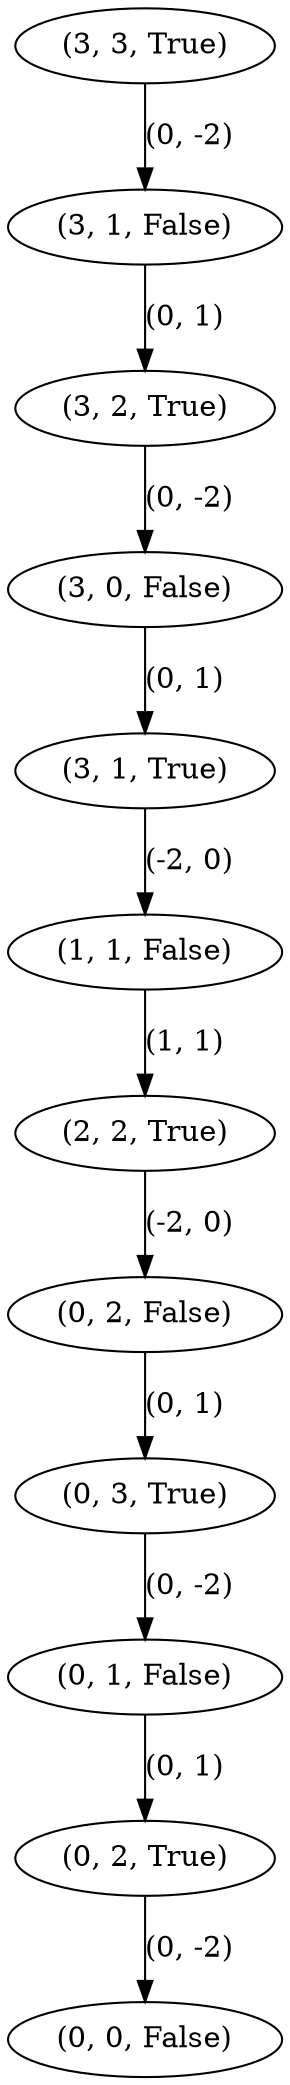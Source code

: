 digraph tree_solution {
	graph [rankdir=TB]
	28 [label="(0, 0, False)"]
	24 -> 28 [label="(0, -2)"]
	24 [label="(0, 2, True)"]
	23 -> 24 [label="(0, 1)"]
	23 [label="(0, 1, False)"]
	20 -> 23 [label="(0, -2)"]
	20 [label="(0, 3, True)"]
	19 -> 20 [label="(0, 1)"]
	19 [label="(0, 2, False)"]
	16 -> 19 [label="(-2, 0)"]
	16 [label="(2, 2, True)"]
	15 -> 16 [label="(1, 1)"]
	15 [label="(1, 1, False)"]
	12 -> 15 [label="(-2, 0)"]
	12 [label="(3, 1, True)"]
	10 -> 12 [label="(0, 1)"]
	10 [label="(3, 0, False)"]
	5 -> 10 [label="(0, -2)"]
	5 [label="(3, 2, True)"]
	2 -> 5 [label="(0, 1)"]
	2 [label="(3, 1, False)"]
	0 -> 2 [label="(0, -2)"]
	0 [label="(3, 3, True)"]
}
